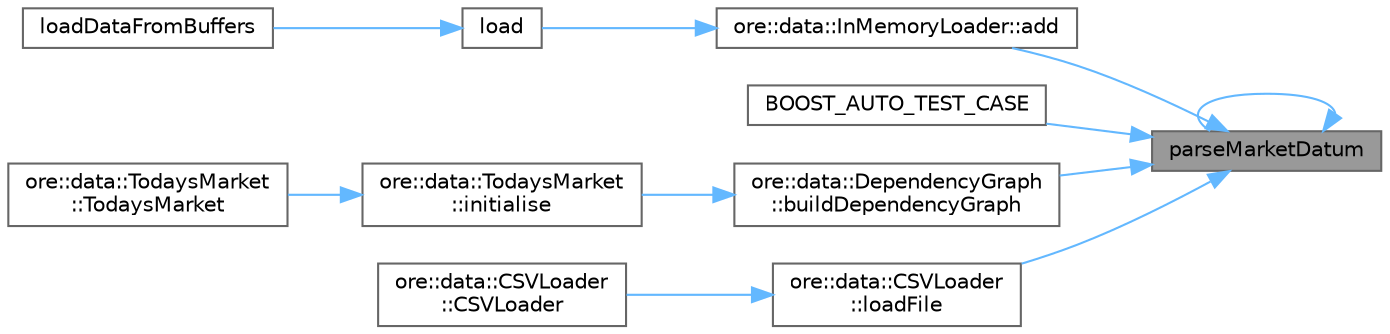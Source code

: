 digraph "parseMarketDatum"
{
 // INTERACTIVE_SVG=YES
 // LATEX_PDF_SIZE
  bgcolor="transparent";
  edge [fontname=Helvetica,fontsize=10,labelfontname=Helvetica,labelfontsize=10];
  node [fontname=Helvetica,fontsize=10,shape=box,height=0.2,width=0.4];
  rankdir="RL";
  Node1 [label="parseMarketDatum",height=0.2,width=0.4,color="gray40", fillcolor="grey60", style="filled", fontcolor="black",tooltip="Function to parse a market datum."];
  Node1 -> Node2 [dir="back",color="steelblue1",style="solid"];
  Node2 [label="ore::data::InMemoryLoader::add",height=0.2,width=0.4,color="grey40", fillcolor="white", style="filled",URL="$classore_1_1data_1_1_in_memory_loader.html#ab033d7bbd4da0af2f75abb8952fcacce",tooltip=" "];
  Node2 -> Node3 [dir="back",color="steelblue1",style="solid"];
  Node3 [label="load",height=0.2,width=0.4,color="grey40", fillcolor="white", style="filled",URL="$namespaceore_1_1data.html#a42f1390d171c5924c3fa721f51a32200",tooltip=" "];
  Node3 -> Node4 [dir="back",color="steelblue1",style="solid"];
  Node4 [label="loadDataFromBuffers",height=0.2,width=0.4,color="grey40", fillcolor="white", style="filled",URL="$namespaceore_1_1data.html#a22d0bfabdad131343a5f49618b7db10d",tooltip="Utility function for loading market quotes and fixings from an in memory csv buffer."];
  Node1 -> Node5 [dir="back",color="steelblue1",style="solid"];
  Node5 [label="BOOST_AUTO_TEST_CASE",height=0.2,width=0.4,color="grey40", fillcolor="white", style="filled",URL="$equitymarketdata_8cpp.html#a386ad4b756cebb1ed30e0dcbbf64dcb6",tooltip=" "];
  Node1 -> Node6 [dir="back",color="steelblue1",style="solid"];
  Node6 [label="ore::data::DependencyGraph\l::buildDependencyGraph",height=0.2,width=0.4,color="grey40", fillcolor="white", style="filled",URL="$classore_1_1data_1_1_dependency_graph.html#a32f251ee6ad9521e1cb321a91d778da5",tooltip=" "];
  Node6 -> Node7 [dir="back",color="steelblue1",style="solid"];
  Node7 [label="ore::data::TodaysMarket\l::initialise",height=0.2,width=0.4,color="grey40", fillcolor="white", style="filled",URL="$classore_1_1data_1_1_todays_market.html#a0816e5ec53019bee5353fea5fc006eb1",tooltip=" "];
  Node7 -> Node8 [dir="back",color="steelblue1",style="solid"];
  Node8 [label="ore::data::TodaysMarket\l::TodaysMarket",height=0.2,width=0.4,color="grey40", fillcolor="white", style="filled",URL="$classore_1_1data_1_1_todays_market.html#aa82cc4ddd3bd6cf77cbe95fa5d2281cd",tooltip="Constructor taking pointers and allowing for a lazy build of the market objects."];
  Node1 -> Node9 [dir="back",color="steelblue1",style="solid"];
  Node9 [label="ore::data::CSVLoader\l::loadFile",height=0.2,width=0.4,color="grey40", fillcolor="white", style="filled",URL="$classore_1_1data_1_1_c_s_v_loader.html#af8a277c7dc57076a3daec6356ccc1be3",tooltip=" "];
  Node9 -> Node10 [dir="back",color="steelblue1",style="solid"];
  Node10 [label="ore::data::CSVLoader\l::CSVLoader",height=0.2,width=0.4,color="grey40", fillcolor="white", style="filled",URL="$classore_1_1data_1_1_c_s_v_loader.html#a018b17f5187e6a0647fb5b52a96c5152",tooltip=" "];
  Node1 -> Node1 [dir="back",color="steelblue1",style="solid"];
}
